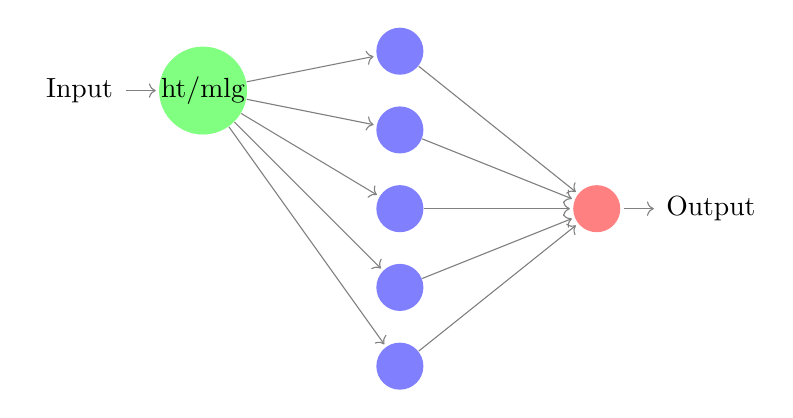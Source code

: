 

\def\layersep{2.5cm}

\begin{tikzpicture}[shorten >=1pt,->,draw=black!50, node distance=\layersep]
    \tikzstyle{every pin edge}=[<-,shorten <=1pt]
    \tikzstyle{neuron}=[circle,fill=black!25,minimum size=17pt,inner sep=0pt]
    \tikzstyle{input neuron}=[neuron, fill=green!50];
    \tikzstyle{output neuron}=[neuron, fill=red!50];
    \tikzstyle{hidden neuron}=[neuron, fill=blue!50];
    \tikzstyle{annot} = [text width=4em, text centered]

    \node[input neuron, pin=left:Input] (ht) at (0,-4/4) {ht/mlg};
    % Draw the input layer nodes
    %\foreach \name / \y in {1,...,4}
    % This is the same as writing \foreach \name / \y in {1/1,2/2,3/3,4/4}
    %    \node[input neuron, pin=left:Input \#\y] (I-\name) at (0,-\y) {};

    % Draw the hidden layer nodes

  
 
       \foreach \name / \y in {1,...,5}
            \path[yshift=0.5cm]
                node[hidden neuron] (H-\name) at (\layersep,-\y cm) {};

    % Draw the output layer node
    \node[output neuron,pin={[pin edge={->}]right:Output}, right of=H-3] (O) {};


    % Connect every node in the input layer with every node in the
    % hidden layer.
    %\foreach \source in {1,...,4}
        \foreach \dest in {1,...,5}
          \path (ht) edge (H-\dest);

    % Connect every node in the hidden layer with the output layer
    \foreach \source in {1,...,5}
        \path (H-\source) edge (O);

    % Annotate the layers
    %$\node[annot,above of=H-1, node distance=1cm] (hl) {Hidden layer};
    %\node[annot,left of=hl] {Input layer};
    %\node[annot,right of=hl] {Output layer};
\end{tikzpicture}



